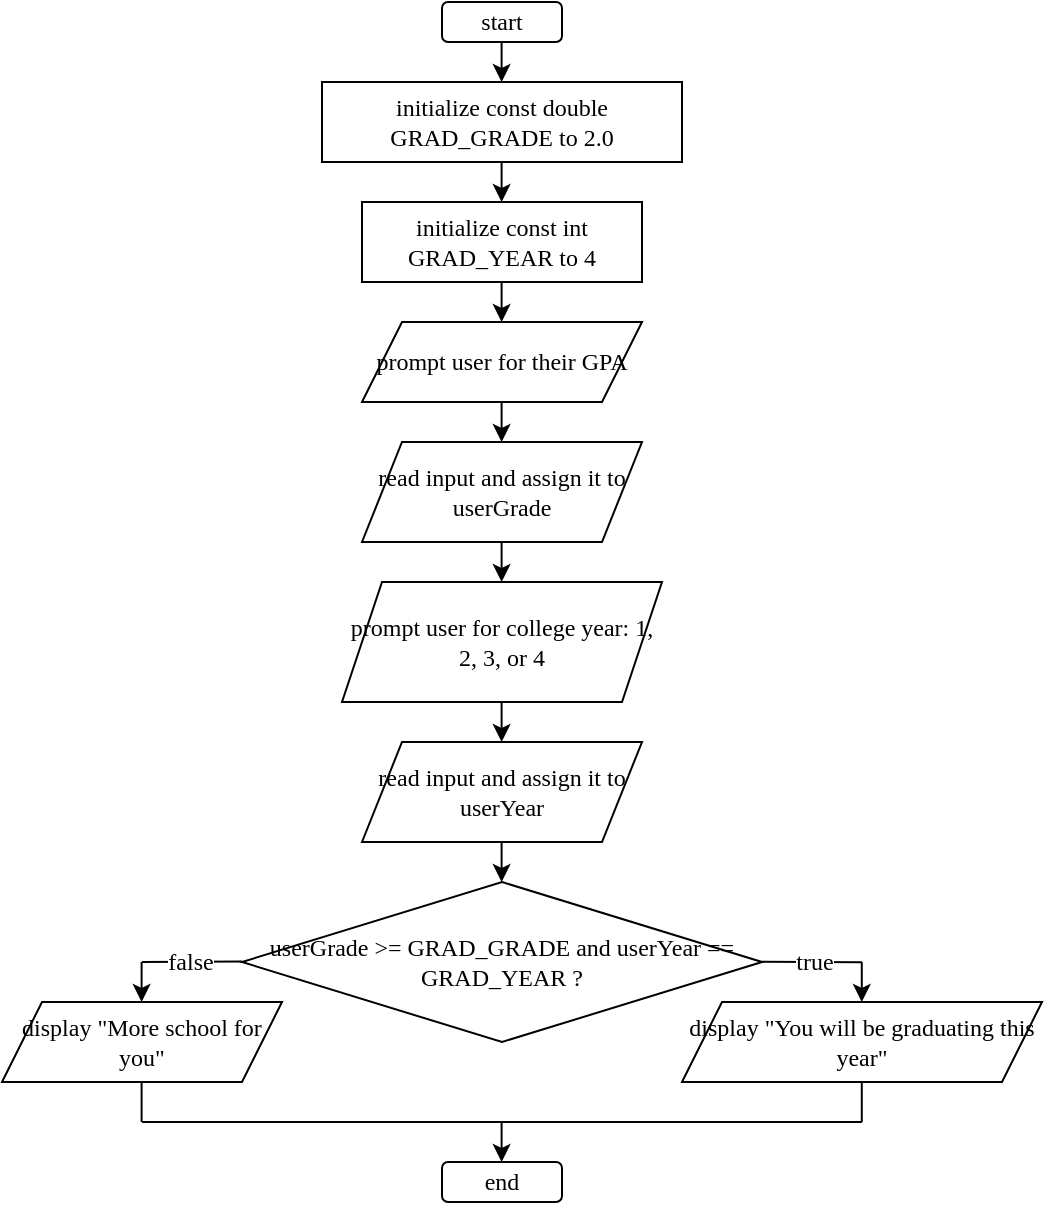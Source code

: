 <mxfile version="24.7.14">
  <diagram name="Page-1" id="nT50-B7GOkpPItFjSZU4">
    <mxGraphModel dx="819" dy="422" grid="1" gridSize="10" guides="1" tooltips="1" connect="1" arrows="1" fold="1" page="1" pageScale="1" pageWidth="850" pageHeight="1100" math="0" shadow="0">
      <root>
        <mxCell id="0" />
        <mxCell id="1" parent="0" />
        <mxCell id="9nuPIOvAlMJZs87GBS1p-1" value="start" style="rounded=1;whiteSpace=wrap;html=1;strokeColor=default;align=center;verticalAlign=middle;fontFamily=source code pro;fontSource=https%3A%2F%2Ffonts.googleapis.com%2Fcss%3Ffamily%3Dsource%2Bcode%2Bpro;fontSize=12;fontColor=default;fillColor=default;" parent="1" vertex="1">
          <mxGeometry x="400" y="20" width="60" height="20" as="geometry" />
        </mxCell>
        <mxCell id="9nuPIOvAlMJZs87GBS1p-2" value="prompt user for college year: 1, 2, 3, or 4" style="shape=parallelogram;perimeter=parallelogramPerimeter;whiteSpace=wrap;html=1;fixedSize=1;strokeColor=default;align=center;verticalAlign=middle;fontFamily=source code pro;fontSource=https%3A%2F%2Ffonts.googleapis.com%2Fcss%3Ffamily%3Dsource%2Bcode%2Bpro;fontSize=12;fontColor=default;fillColor=default;" parent="1" vertex="1">
          <mxGeometry x="350" y="310" width="160" height="60" as="geometry" />
        </mxCell>
        <mxCell id="9nuPIOvAlMJZs87GBS1p-3" value="prompt user for their GPA" style="shape=parallelogram;perimeter=parallelogramPerimeter;whiteSpace=wrap;html=1;fixedSize=1;strokeColor=default;align=center;verticalAlign=middle;fontFamily=source code pro;fontSource=https%3A%2F%2Ffonts.googleapis.com%2Fcss%3Ffamily%3Dsource%2Bcode%2Bpro;fontSize=12;fontColor=default;fillColor=default;" parent="1" vertex="1">
          <mxGeometry x="360" y="180" width="140" height="40" as="geometry" />
        </mxCell>
        <mxCell id="9nuPIOvAlMJZs87GBS1p-4" value="initialize const double GRAD_GRADE to 2.0" style="rounded=0;whiteSpace=wrap;html=1;strokeColor=default;align=center;verticalAlign=middle;fontFamily=source code pro;fontSource=https%3A%2F%2Ffonts.googleapis.com%2Fcss%3Ffamily%3Dsource%2Bcode%2Bpro;fontSize=12;fontColor=default;fillColor=default;" parent="1" vertex="1">
          <mxGeometry x="340" y="60" width="180" height="40" as="geometry" />
        </mxCell>
        <mxCell id="9nuPIOvAlMJZs87GBS1p-5" value="initialize const int GRAD_YEAR to 4" style="rounded=0;whiteSpace=wrap;html=1;strokeColor=default;align=center;verticalAlign=middle;fontFamily=source code pro;fontSource=https%3A%2F%2Ffonts.googleapis.com%2Fcss%3Ffamily%3Dsource%2Bcode%2Bpro;fontSize=12;fontColor=default;fillColor=default;" parent="1" vertex="1">
          <mxGeometry x="360" y="120" width="140" height="40" as="geometry" />
        </mxCell>
        <mxCell id="9nuPIOvAlMJZs87GBS1p-6" value="userGrade &amp;gt;= GRAD_GRADE and userYear == GRAD_YEAR ?" style="rhombus;whiteSpace=wrap;html=1;strokeColor=default;align=center;verticalAlign=middle;fontFamily=source code pro;fontSource=https%3A%2F%2Ffonts.googleapis.com%2Fcss%3Ffamily%3Dsource%2Bcode%2Bpro;fontSize=12;fontColor=default;fillColor=default;" parent="1" vertex="1">
          <mxGeometry x="300" y="460" width="260" height="80" as="geometry" />
        </mxCell>
        <mxCell id="9nuPIOvAlMJZs87GBS1p-7" value="read input and assign it to userGrade" style="shape=parallelogram;perimeter=parallelogramPerimeter;whiteSpace=wrap;html=1;fixedSize=1;strokeColor=default;align=center;verticalAlign=middle;fontFamily=source code pro;fontSource=https%3A%2F%2Ffonts.googleapis.com%2Fcss%3Ffamily%3Dsource%2Bcode%2Bpro;fontSize=12;fontColor=default;fillColor=default;" parent="1" vertex="1">
          <mxGeometry x="360" y="240" width="140" height="50" as="geometry" />
        </mxCell>
        <mxCell id="9nuPIOvAlMJZs87GBS1p-8" value="read input and assign it to userYear" style="shape=parallelogram;perimeter=parallelogramPerimeter;whiteSpace=wrap;html=1;fixedSize=1;strokeColor=default;align=center;verticalAlign=middle;fontFamily=source code pro;fontSource=https%3A%2F%2Ffonts.googleapis.com%2Fcss%3Ffamily%3Dsource%2Bcode%2Bpro;fontSize=12;fontColor=default;fillColor=default;" parent="1" vertex="1">
          <mxGeometry x="360" y="390" width="140" height="50" as="geometry" />
        </mxCell>
        <mxCell id="9nuPIOvAlMJZs87GBS1p-12" value="end" style="rounded=1;whiteSpace=wrap;html=1;strokeColor=default;align=center;verticalAlign=middle;fontFamily=source code pro;fontSource=https%3A%2F%2Ffonts.googleapis.com%2Fcss%3Ffamily%3Dsource%2Bcode%2Bpro;fontSize=12;fontColor=default;fillColor=default;" parent="1" vertex="1">
          <mxGeometry x="400" y="600" width="60" height="20" as="geometry" />
        </mxCell>
        <mxCell id="9nuPIOvAlMJZs87GBS1p-13" value="" style="endArrow=classic;html=1;rounded=0;fontFamily=source code pro;fontSource=https%3A%2F%2Ffonts.googleapis.com%2Fcss%3Ffamily%3Dsource%2Bcode%2Bpro;fontSize=12;fontColor=default;" parent="1" edge="1">
          <mxGeometry width="50" height="50" relative="1" as="geometry">
            <mxPoint x="429.8" y="40" as="sourcePoint" />
            <mxPoint x="429.8" y="60" as="targetPoint" />
          </mxGeometry>
        </mxCell>
        <mxCell id="9nuPIOvAlMJZs87GBS1p-14" value="" style="endArrow=classic;html=1;rounded=0;fontFamily=source code pro;fontSource=https%3A%2F%2Ffonts.googleapis.com%2Fcss%3Ffamily%3Dsource%2Bcode%2Bpro;fontSize=12;fontColor=default;" parent="1" edge="1">
          <mxGeometry width="50" height="50" relative="1" as="geometry">
            <mxPoint x="429.8" y="100" as="sourcePoint" />
            <mxPoint x="429.8" y="120" as="targetPoint" />
          </mxGeometry>
        </mxCell>
        <mxCell id="9nuPIOvAlMJZs87GBS1p-15" value="" style="endArrow=classic;html=1;rounded=0;fontFamily=source code pro;fontSource=https%3A%2F%2Ffonts.googleapis.com%2Fcss%3Ffamily%3Dsource%2Bcode%2Bpro;fontSize=12;fontColor=default;" parent="1" edge="1">
          <mxGeometry width="50" height="50" relative="1" as="geometry">
            <mxPoint x="429.8" y="160" as="sourcePoint" />
            <mxPoint x="429.8" y="180" as="targetPoint" />
          </mxGeometry>
        </mxCell>
        <mxCell id="9nuPIOvAlMJZs87GBS1p-16" value="" style="endArrow=classic;html=1;rounded=0;fontFamily=source code pro;fontSource=https%3A%2F%2Ffonts.googleapis.com%2Fcss%3Ffamily%3Dsource%2Bcode%2Bpro;fontSize=12;fontColor=default;" parent="1" edge="1">
          <mxGeometry width="50" height="50" relative="1" as="geometry">
            <mxPoint x="429.8" y="220" as="sourcePoint" />
            <mxPoint x="429.8" y="240" as="targetPoint" />
          </mxGeometry>
        </mxCell>
        <mxCell id="9nuPIOvAlMJZs87GBS1p-17" value="" style="endArrow=classic;html=1;rounded=0;fontFamily=source code pro;fontSource=https%3A%2F%2Ffonts.googleapis.com%2Fcss%3Ffamily%3Dsource%2Bcode%2Bpro;fontSize=12;fontColor=default;" parent="1" edge="1">
          <mxGeometry width="50" height="50" relative="1" as="geometry">
            <mxPoint x="429.8" y="290" as="sourcePoint" />
            <mxPoint x="429.8" y="310" as="targetPoint" />
          </mxGeometry>
        </mxCell>
        <mxCell id="9nuPIOvAlMJZs87GBS1p-18" value="" style="endArrow=classic;html=1;rounded=0;fontFamily=source code pro;fontSource=https%3A%2F%2Ffonts.googleapis.com%2Fcss%3Ffamily%3Dsource%2Bcode%2Bpro;fontSize=12;fontColor=default;" parent="1" edge="1">
          <mxGeometry width="50" height="50" relative="1" as="geometry">
            <mxPoint x="429.8" y="370" as="sourcePoint" />
            <mxPoint x="429.8" y="390" as="targetPoint" />
          </mxGeometry>
        </mxCell>
        <mxCell id="9nuPIOvAlMJZs87GBS1p-19" value="" style="endArrow=classic;html=1;rounded=0;fontFamily=source code pro;fontSource=https%3A%2F%2Ffonts.googleapis.com%2Fcss%3Ffamily%3Dsource%2Bcode%2Bpro;fontSize=12;fontColor=default;" parent="1" edge="1">
          <mxGeometry width="50" height="50" relative="1" as="geometry">
            <mxPoint x="429.8" y="440" as="sourcePoint" />
            <mxPoint x="429.8" y="460" as="targetPoint" />
          </mxGeometry>
        </mxCell>
        <mxCell id="9nuPIOvAlMJZs87GBS1p-20" value="" style="endArrow=classic;html=1;rounded=0;fontFamily=source code pro;fontSource=https%3A%2F%2Ffonts.googleapis.com%2Fcss%3Ffamily%3Dsource%2Bcode%2Bpro;fontSize=12;fontColor=default;" parent="1" edge="1">
          <mxGeometry width="50" height="50" relative="1" as="geometry">
            <mxPoint x="249.8" y="500" as="sourcePoint" />
            <mxPoint x="249.8" y="520" as="targetPoint" />
          </mxGeometry>
        </mxCell>
        <mxCell id="9nuPIOvAlMJZs87GBS1p-21" value="" style="endArrow=classic;html=1;rounded=0;fontFamily=source code pro;fontSource=https%3A%2F%2Ffonts.googleapis.com%2Fcss%3Ffamily%3Dsource%2Bcode%2Bpro;fontSize=12;fontColor=default;" parent="1" edge="1">
          <mxGeometry width="50" height="50" relative="1" as="geometry">
            <mxPoint x="429.8" y="580" as="sourcePoint" />
            <mxPoint x="429.8" y="600" as="targetPoint" />
          </mxGeometry>
        </mxCell>
        <mxCell id="9nuPIOvAlMJZs87GBS1p-22" value="" style="endArrow=classic;html=1;rounded=0;fontFamily=source code pro;fontSource=https%3A%2F%2Ffonts.googleapis.com%2Fcss%3Ffamily%3Dsource%2Bcode%2Bpro;fontSize=12;fontColor=default;" parent="1" edge="1">
          <mxGeometry width="50" height="50" relative="1" as="geometry">
            <mxPoint x="609.89" y="500" as="sourcePoint" />
            <mxPoint x="609.89" y="520" as="targetPoint" />
          </mxGeometry>
        </mxCell>
        <mxCell id="9nuPIOvAlMJZs87GBS1p-23" value="" style="endArrow=none;html=1;rounded=0;fontFamily=source code pro;fontSource=https%3A%2F%2Ffonts.googleapis.com%2Fcss%3Ffamily%3Dsource%2Bcode%2Bpro;fontSize=12;fontColor=default;" parent="1" edge="1">
          <mxGeometry width="50" height="50" relative="1" as="geometry">
            <mxPoint x="250" y="500" as="sourcePoint" />
            <mxPoint x="300" y="499.8" as="targetPoint" />
          </mxGeometry>
        </mxCell>
        <mxCell id="fDov6ZUNdrdFR0xWEoXJ-2" value="false" style="edgeLabel;html=1;align=center;verticalAlign=middle;resizable=0;points=[];strokeColor=default;fontFamily=source code pro;fontSource=https%3A%2F%2Ffonts.googleapis.com%2Fcss%3Ffamily%3Dsource%2Bcode%2Bpro;fontSize=12;fontColor=default;fillColor=default;" vertex="1" connectable="0" parent="9nuPIOvAlMJZs87GBS1p-23">
          <mxGeometry x="-0.264" y="1" relative="1" as="geometry">
            <mxPoint x="5" y="1" as="offset" />
          </mxGeometry>
        </mxCell>
        <mxCell id="9nuPIOvAlMJZs87GBS1p-24" value="" style="endArrow=none;html=1;rounded=0;fontFamily=source code pro;fontSource=https%3A%2F%2Ffonts.googleapis.com%2Fcss%3Ffamily%3Dsource%2Bcode%2Bpro;fontSize=12;fontColor=default;" parent="1" edge="1">
          <mxGeometry width="50" height="50" relative="1" as="geometry">
            <mxPoint x="560" y="499.89" as="sourcePoint" />
            <mxPoint x="610" y="500.09" as="targetPoint" />
          </mxGeometry>
        </mxCell>
        <mxCell id="fDov6ZUNdrdFR0xWEoXJ-1" value="true" style="edgeLabel;html=1;align=center;verticalAlign=middle;resizable=0;points=[];strokeColor=default;fontFamily=source code pro;fontSource=https%3A%2F%2Ffonts.googleapis.com%2Fcss%3Ffamily%3Dsource%2Bcode%2Bpro;fontSize=12;fontColor=default;fillColor=default;" vertex="1" connectable="0" parent="9nuPIOvAlMJZs87GBS1p-24">
          <mxGeometry x="0.107" y="1" relative="1" as="geometry">
            <mxPoint x="-2" y="1" as="offset" />
          </mxGeometry>
        </mxCell>
        <mxCell id="9nuPIOvAlMJZs87GBS1p-25" value="" style="endArrow=none;html=1;rounded=0;fontFamily=source code pro;fontSource=https%3A%2F%2Ffonts.googleapis.com%2Fcss%3Ffamily%3Dsource%2Bcode%2Bpro;fontSize=12;fontColor=default;" parent="1" edge="1">
          <mxGeometry width="50" height="50" relative="1" as="geometry">
            <mxPoint x="250" y="580" as="sourcePoint" />
            <mxPoint x="430" y="580" as="targetPoint" />
          </mxGeometry>
        </mxCell>
        <mxCell id="9nuPIOvAlMJZs87GBS1p-26" value="" style="endArrow=none;html=1;rounded=0;fontFamily=source code pro;fontSource=https%3A%2F%2Ffonts.googleapis.com%2Fcss%3Ffamily%3Dsource%2Bcode%2Bpro;fontSize=12;fontColor=default;" parent="1" edge="1">
          <mxGeometry width="50" height="50" relative="1" as="geometry">
            <mxPoint x="430" y="580" as="sourcePoint" />
            <mxPoint x="610" y="580" as="targetPoint" />
          </mxGeometry>
        </mxCell>
        <mxCell id="9nuPIOvAlMJZs87GBS1p-27" value="" style="endArrow=none;html=1;rounded=0;fontFamily=source code pro;fontSource=https%3A%2F%2Ffonts.googleapis.com%2Fcss%3Ffamily%3Dsource%2Bcode%2Bpro;fontSize=12;fontColor=default;" parent="1" edge="1">
          <mxGeometry width="50" height="50" relative="1" as="geometry">
            <mxPoint x="609.89" y="580" as="sourcePoint" />
            <mxPoint x="609.89" y="560" as="targetPoint" />
          </mxGeometry>
        </mxCell>
        <mxCell id="9nuPIOvAlMJZs87GBS1p-28" value="" style="endArrow=none;html=1;rounded=0;fontFamily=source code pro;fontSource=https%3A%2F%2Ffonts.googleapis.com%2Fcss%3Ffamily%3Dsource%2Bcode%2Bpro;fontSize=12;fontColor=default;" parent="1" edge="1">
          <mxGeometry width="50" height="50" relative="1" as="geometry">
            <mxPoint x="249.8" y="580" as="sourcePoint" />
            <mxPoint x="249.8" y="560" as="targetPoint" />
          </mxGeometry>
        </mxCell>
        <mxCell id="9nuPIOvAlMJZs87GBS1p-29" value="display &quot;More school for you&quot;" style="shape=parallelogram;perimeter=parallelogramPerimeter;whiteSpace=wrap;html=1;fixedSize=1;strokeColor=default;align=center;verticalAlign=middle;fontFamily=source code pro;fontSource=https%3A%2F%2Ffonts.googleapis.com%2Fcss%3Ffamily%3Dsource%2Bcode%2Bpro;fontSize=12;fontColor=default;fillColor=default;" parent="1" vertex="1">
          <mxGeometry x="180" y="520" width="140" height="40" as="geometry" />
        </mxCell>
        <mxCell id="9nuPIOvAlMJZs87GBS1p-30" value="display &quot;You will be graduating this year&quot;" style="shape=parallelogram;perimeter=parallelogramPerimeter;whiteSpace=wrap;html=1;fixedSize=1;strokeColor=default;align=center;verticalAlign=middle;fontFamily=source code pro;fontSource=https%3A%2F%2Ffonts.googleapis.com%2Fcss%3Ffamily%3Dsource%2Bcode%2Bpro;fontSize=12;fontColor=default;fillColor=default;" parent="1" vertex="1">
          <mxGeometry x="520" y="520" width="180" height="40" as="geometry" />
        </mxCell>
      </root>
    </mxGraphModel>
  </diagram>
</mxfile>
